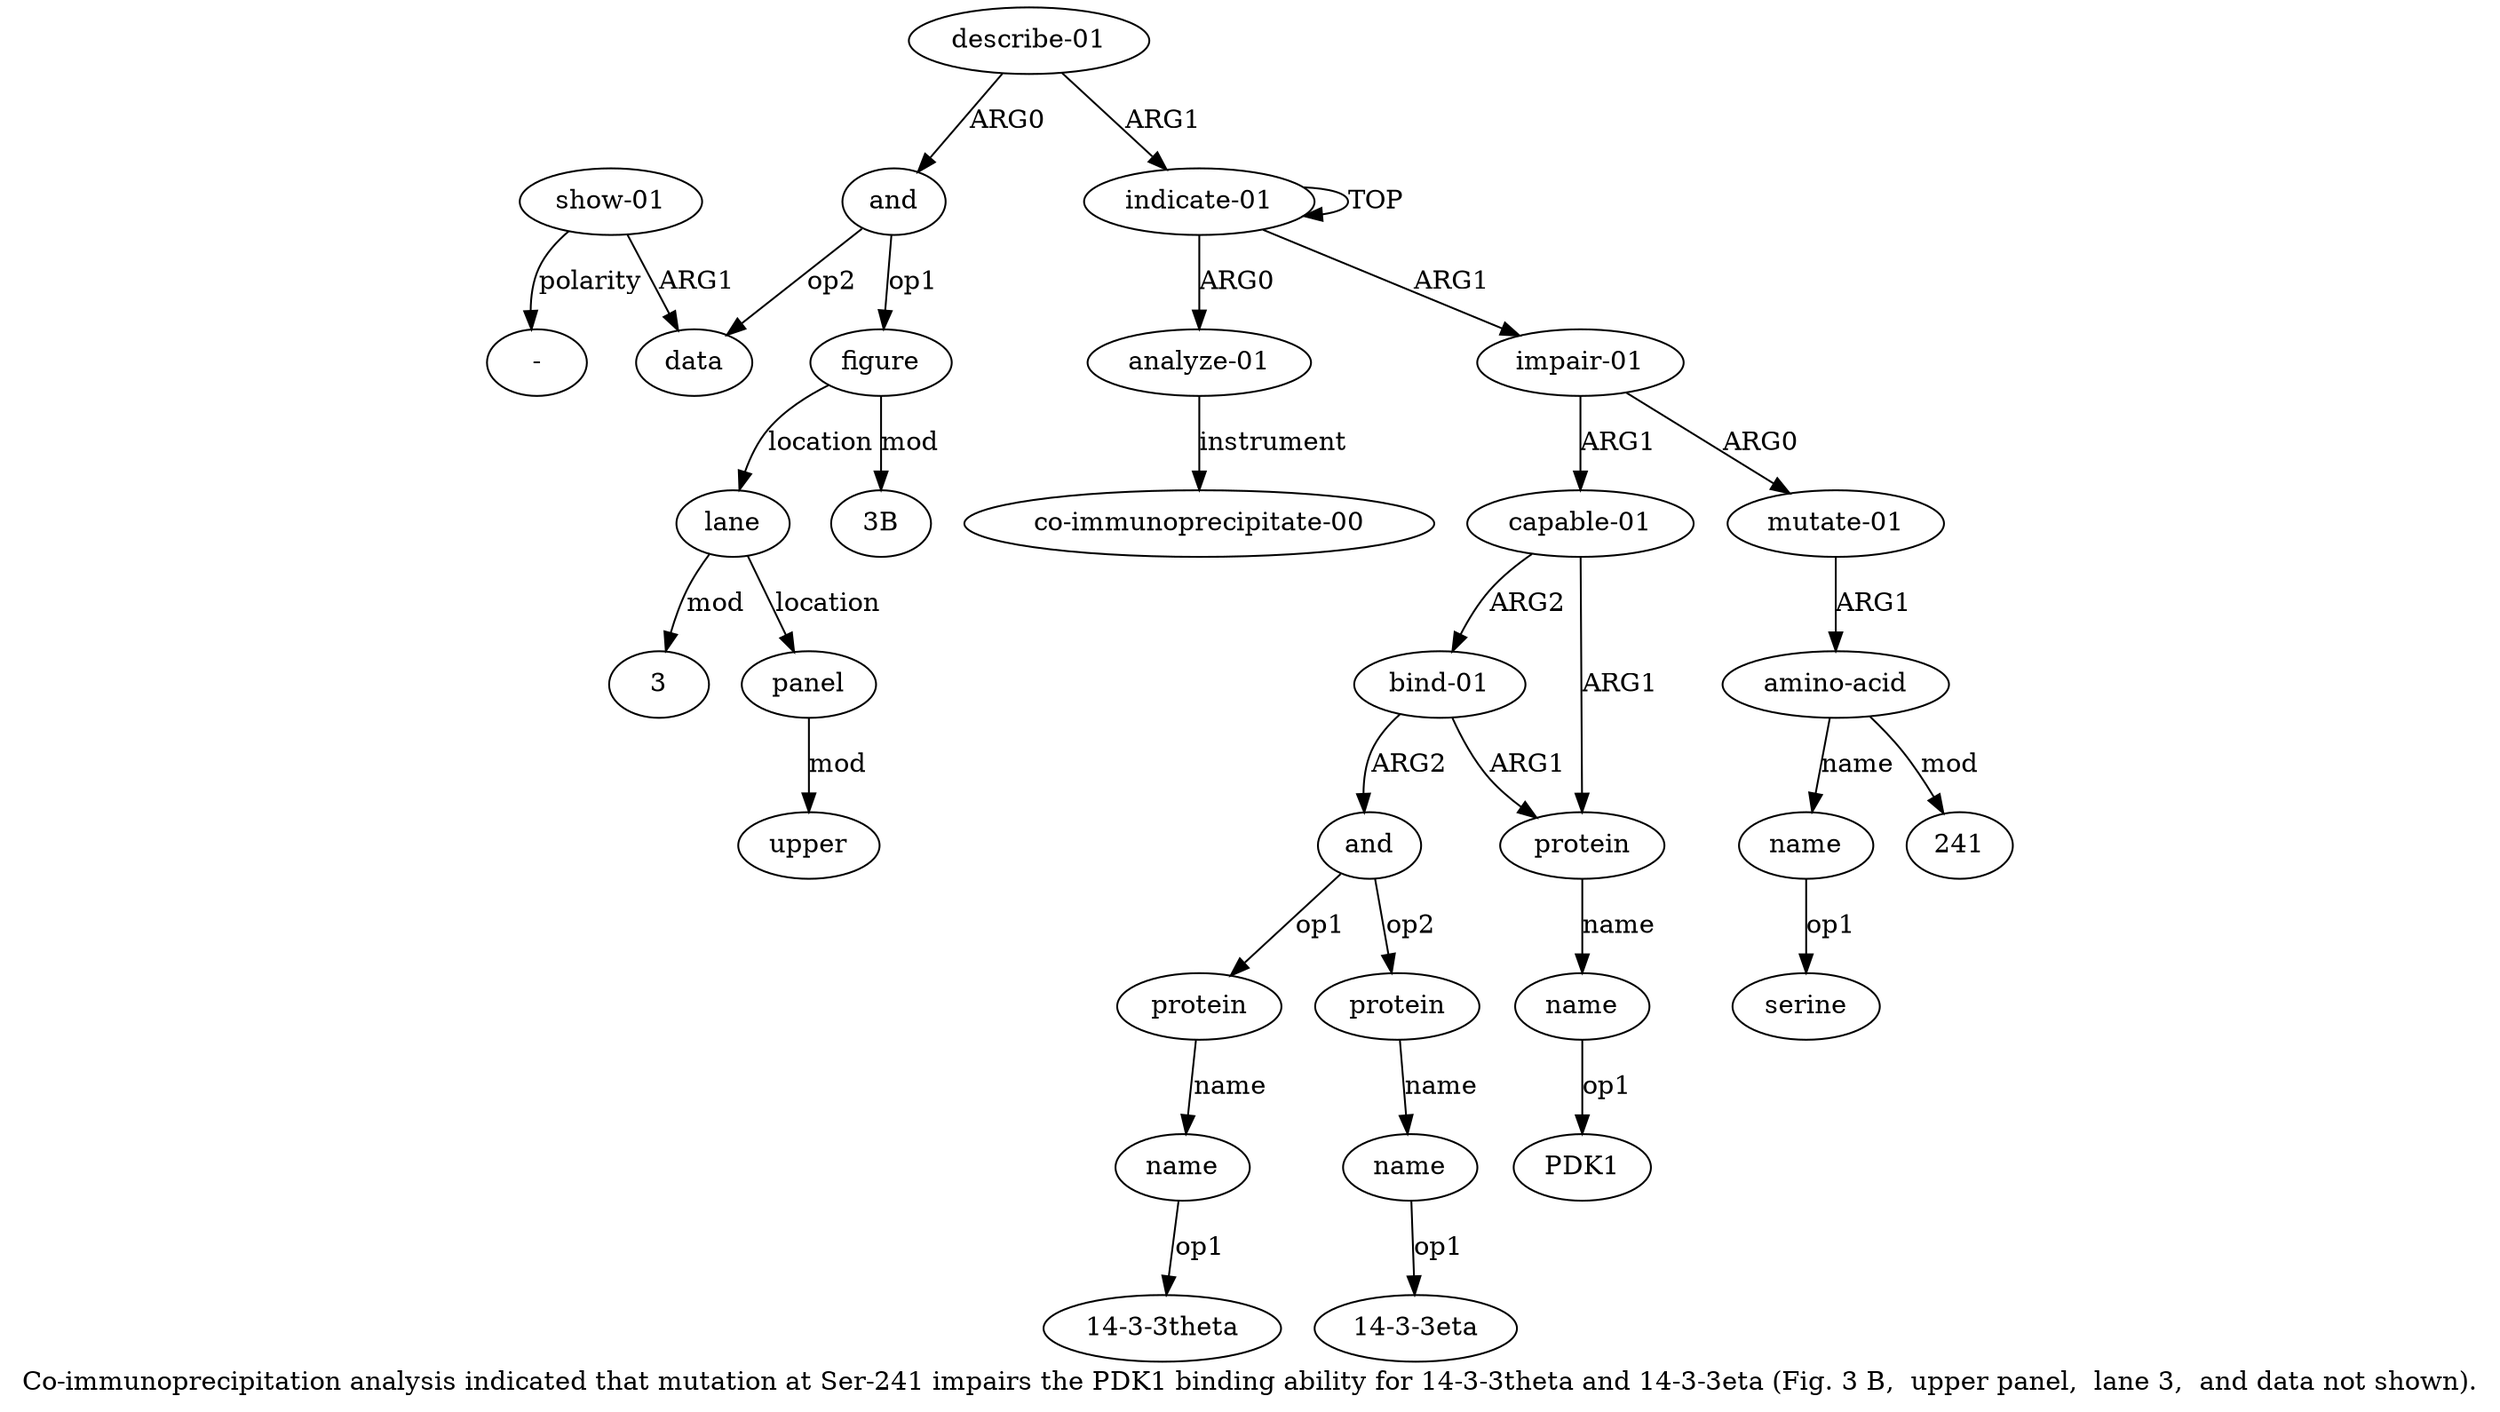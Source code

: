 digraph  {
	graph [label="Co-immunoprecipitation analysis indicated that mutation at Ser-241 impairs the PDK1 binding ability for 14-3-3theta and 14-3-3eta (\
Fig. 3 B,  upper panel,  lane 3,  and data not shown)."];
	node [label="\N"];
	a20	 [color=black,
		gold_ind=20,
		gold_label=panel,
		label=panel,
		test_ind=20,
		test_label=panel];
	a21	 [color=black,
		gold_ind=21,
		gold_label=upper,
		label=upper,
		test_ind=21,
		test_label=upper];
	a20 -> a21 [key=0,
	color=black,
	gold_label=mod,
	label=mod,
	test_label=mod];
a22 [color=black,
	gold_ind=22,
	gold_label=data,
	label=data,
	test_ind=22,
	test_label=data];
a23 [color=black,
	gold_ind=23,
	gold_label="show-01",
	label="show-01",
	test_ind=23,
	test_label="show-01"];
a23 -> a22 [key=0,
color=black,
gold_label=ARG1,
label=ARG1,
test_label=ARG1];
"a23 -" [color=black,
gold_ind=-1,
gold_label="-",
label="-",
test_ind=-1,
test_label="-"];
a23 -> "a23 -" [key=0,
color=black,
gold_label=polarity,
label=polarity,
test_label=polarity];
"a18 3B" [color=black,
gold_ind=-1,
gold_label="3B",
label="3B",
test_ind=-1,
test_label="3B"];
"a13 14-3-3theta" [color=black,
gold_ind=-1,
gold_label="14-3-3theta",
label="14-3-3theta",
test_ind=-1,
test_label="14-3-3theta"];
"a6 serine" [color=black,
gold_ind=-1,
gold_label=serine,
label=serine,
test_ind=-1,
test_label=serine];
"a15 14-3-3eta" [color=black,
gold_ind=-1,
gold_label="14-3-3eta",
label="14-3-3eta",
test_ind=-1,
test_label="14-3-3eta"];
a15 [color=black,
gold_ind=15,
gold_label=name,
label=name,
test_ind=15,
test_label=name];
a15 -> "a15 14-3-3eta" [key=0,
color=black,
gold_label=op1,
label=op1,
test_label=op1];
a14 [color=black,
gold_ind=14,
gold_label=protein,
label=protein,
test_ind=14,
test_label=protein];
a14 -> a15 [key=0,
color=black,
gold_label=name,
label=name,
test_label=name];
a17 [color=black,
gold_ind=17,
gold_label=and,
label=and,
test_ind=17,
test_label=and];
a17 -> a22 [key=0,
color=black,
gold_label=op2,
label=op2,
test_label=op2];
a18 [color=black,
gold_ind=18,
gold_label=figure,
label=figure,
test_ind=18,
test_label=figure];
a17 -> a18 [key=0,
color=black,
gold_label=op1,
label=op1,
test_label=op1];
a16 [color=black,
gold_ind=16,
gold_label="describe-01",
label="describe-01",
test_ind=16,
test_label="describe-01"];
a16 -> a17 [key=0,
color=black,
gold_label=ARG0,
label=ARG0,
test_label=ARG0];
a0 [color=black,
gold_ind=0,
gold_label="indicate-01",
label="indicate-01",
test_ind=0,
test_label="indicate-01"];
a16 -> a0 [key=0,
color=black,
gold_label=ARG1,
label=ARG1,
test_label=ARG1];
a11 [color=black,
gold_ind=11,
gold_label=and,
label=and,
test_ind=11,
test_label=and];
a11 -> a14 [key=0,
color=black,
gold_label=op2,
label=op2,
test_label=op2];
a12 [color=black,
gold_ind=12,
gold_label=protein,
label=protein,
test_ind=12,
test_label=protein];
a11 -> a12 [key=0,
color=black,
gold_label=op1,
label=op1,
test_label=op1];
a10 [color=black,
gold_ind=10,
gold_label="bind-01",
label="bind-01",
test_ind=10,
test_label="bind-01"];
a10 -> a11 [key=0,
color=black,
gold_label=ARG2,
label=ARG2,
test_label=ARG2];
a8 [color=black,
gold_ind=8,
gold_label=protein,
label=protein,
test_ind=8,
test_label=protein];
a10 -> a8 [key=0,
color=black,
gold_label=ARG1,
label=ARG1,
test_label=ARG1];
a13 [color=black,
gold_ind=13,
gold_label=name,
label=name,
test_ind=13,
test_label=name];
a13 -> "a13 14-3-3theta" [key=0,
color=black,
gold_label=op1,
label=op1,
test_label=op1];
a12 -> a13 [key=0,
color=black,
gold_label=name,
label=name,
test_label=name];
"a9 PDK1" [color=black,
gold_ind=-1,
gold_label=PDK1,
label=PDK1,
test_ind=-1,
test_label=PDK1];
a19 [color=black,
gold_ind=19,
gold_label=lane,
label=lane,
test_ind=19,
test_label=lane];
a19 -> a20 [key=0,
color=black,
gold_label=location,
label=location,
test_label=location];
"a19 3" [color=black,
gold_ind=-1,
gold_label=3,
label=3,
test_ind=-1,
test_label=3];
a19 -> "a19 3" [key=0,
color=black,
gold_label=mod,
label=mod,
test_label=mod];
a18 -> "a18 3B" [key=0,
color=black,
gold_label=mod,
label=mod,
test_label=mod];
a18 -> a19 [key=0,
color=black,
gold_label=location,
label=location,
test_label=location];
a1 [color=black,
gold_ind=1,
gold_label="analyze-01",
label="analyze-01",
test_ind=1,
test_label="analyze-01"];
a2 [color=black,
gold_ind=2,
gold_label="co-immunoprecipitate-00",
label="co-immunoprecipitate-00",
test_ind=2,
test_label="co-immunoprecipitate-00"];
a1 -> a2 [key=0,
color=black,
gold_label=instrument,
label=instrument,
test_label=instrument];
a0 -> a1 [key=0,
color=black,
gold_label=ARG0,
label=ARG0,
test_label=ARG0];
a0 -> a0 [key=0,
color=black,
gold_label=TOP,
label=TOP,
test_label=TOP];
a3 [color=black,
gold_ind=3,
gold_label="impair-01",
label="impair-01",
test_ind=3,
test_label="impair-01"];
a0 -> a3 [key=0,
color=black,
gold_label=ARG1,
label=ARG1,
test_label=ARG1];
a4 [color=black,
gold_ind=4,
gold_label="mutate-01",
label="mutate-01",
test_ind=4,
test_label="mutate-01"];
a3 -> a4 [key=0,
color=black,
gold_label=ARG0,
label=ARG0,
test_label=ARG0];
a7 [color=black,
gold_ind=7,
gold_label="capable-01",
label="capable-01",
test_ind=7,
test_label="capable-01"];
a3 -> a7 [key=0,
color=black,
gold_label=ARG1,
label=ARG1,
test_label=ARG1];
a5 [color=black,
gold_ind=5,
gold_label="amino-acid",
label="amino-acid",
test_ind=5,
test_label="amino-acid"];
a6 [color=black,
gold_ind=6,
gold_label=name,
label=name,
test_ind=6,
test_label=name];
a5 -> a6 [key=0,
color=black,
gold_label=name,
label=name,
test_label=name];
"a5 241" [color=black,
gold_ind=-1,
gold_label=241,
label=241,
test_ind=-1,
test_label=241];
a5 -> "a5 241" [key=0,
color=black,
gold_label=mod,
label=mod,
test_label=mod];
a4 -> a5 [key=0,
color=black,
gold_label=ARG1,
label=ARG1,
test_label=ARG1];
a7 -> a10 [key=0,
color=black,
gold_label=ARG2,
label=ARG2,
test_label=ARG2];
a7 -> a8 [key=0,
color=black,
gold_label=ARG1,
label=ARG1,
test_label=ARG1];
a6 -> "a6 serine" [key=0,
color=black,
gold_label=op1,
label=op1,
test_label=op1];
a9 [color=black,
gold_ind=9,
gold_label=name,
label=name,
test_ind=9,
test_label=name];
a9 -> "a9 PDK1" [key=0,
color=black,
gold_label=op1,
label=op1,
test_label=op1];
a8 -> a9 [key=0,
color=black,
gold_label=name,
label=name,
test_label=name];
}
